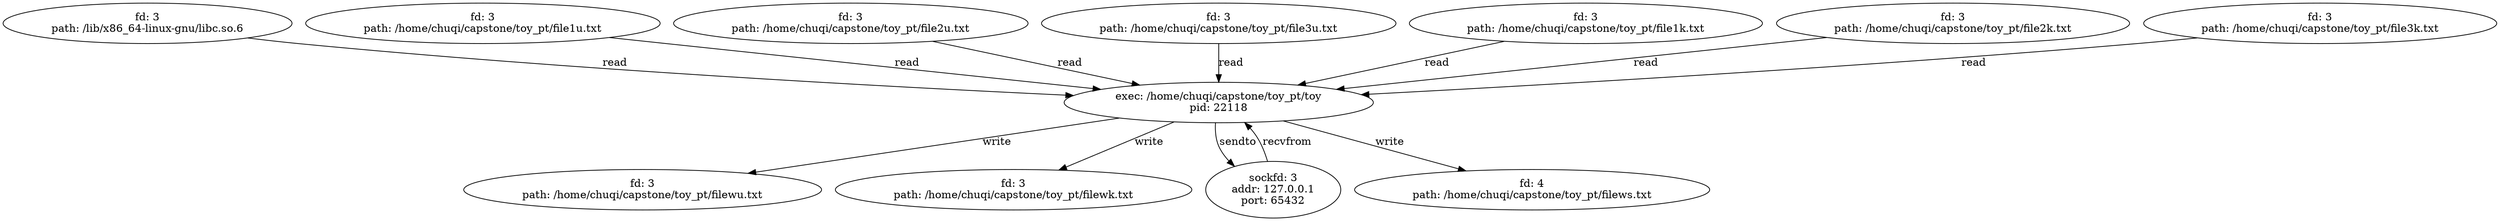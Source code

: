strict digraph "" {
	"fd: 3
path: /lib/x86_64-linux-gnu/libc.so.6" -> "exec: /home/chuqi/capstone/toy_pt/toy
pid: 22118"	 [label=read];
	"exec: /home/chuqi/capstone/toy_pt/toy
pid: 22118" -> "fd: 3
path: /home/chuqi/capstone/toy_pt/filewu.txt"	 [label=write];
	"exec: /home/chuqi/capstone/toy_pt/toy
pid: 22118" -> "fd: 3
path: /home/chuqi/capstone/toy_pt/filewk.txt"	 [label=write];
	"exec: /home/chuqi/capstone/toy_pt/toy
pid: 22118" -> "sockfd: 3
addr: 127.0.0.1
port: 65432"	 [label=sendto];
	"exec: /home/chuqi/capstone/toy_pt/toy
pid: 22118" -> "fd: 4
path: /home/chuqi/capstone/toy_pt/filews.txt"	 [label=write];
	"fd: 3
path: /home/chuqi/capstone/toy_pt/file1u.txt" -> "exec: /home/chuqi/capstone/toy_pt/toy
pid: 22118"	 [label=read];
	"fd: 3
path: /home/chuqi/capstone/toy_pt/file2u.txt" -> "exec: /home/chuqi/capstone/toy_pt/toy
pid: 22118"	 [label=read];
	"fd: 3
path: /home/chuqi/capstone/toy_pt/file3u.txt" -> "exec: /home/chuqi/capstone/toy_pt/toy
pid: 22118"	 [label=read];
	"fd: 3
path: /home/chuqi/capstone/toy_pt/file1k.txt" -> "exec: /home/chuqi/capstone/toy_pt/toy
pid: 22118"	 [label=read];
	"fd: 3
path: /home/chuqi/capstone/toy_pt/file2k.txt" -> "exec: /home/chuqi/capstone/toy_pt/toy
pid: 22118"	 [label=read];
	"fd: 3
path: /home/chuqi/capstone/toy_pt/file3k.txt" -> "exec: /home/chuqi/capstone/toy_pt/toy
pid: 22118"	 [label=read];
	"sockfd: 3
addr: 127.0.0.1
port: 65432" -> "exec: /home/chuqi/capstone/toy_pt/toy
pid: 22118"	 [label=recvfrom];
}
